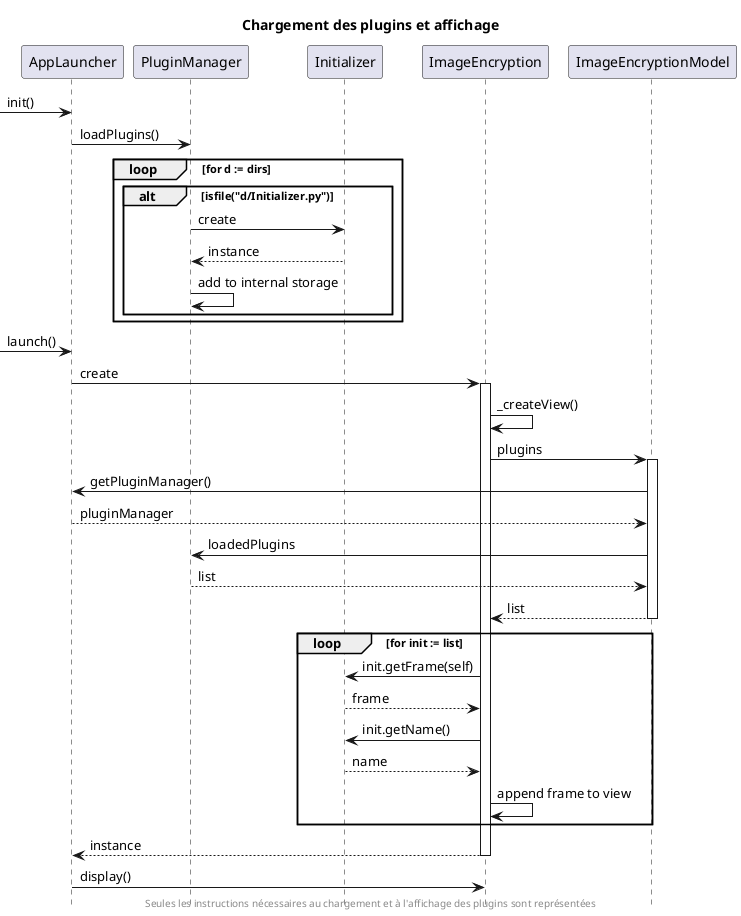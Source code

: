 @startuml

title Chargement des plugins et affichage

[-> AppLauncher : init()
AppLauncher -> PluginManager : loadPlugins()

loop for d := dirs
    alt isfile("d/Initializer.py")
        PluginManager -> Initializer : create
        Initializer --> PluginManager : instance
        PluginManager -> PluginManager : add to internal storage
    end
end

[-> AppLauncher : launch()
AppLauncher -> ImageEncryption : create

activate ImageEncryption
ImageEncryption -> ImageEncryption : _createView()
ImageEncryption -> ImageEncryptionModel : plugins
activate ImageEncryptionModel
ImageEncryptionModel -> AppLauncher : getPluginManager()
AppLauncher --> ImageEncryptionModel : pluginManager
ImageEncryptionModel -> PluginManager : loadedPlugins
PluginManager --> ImageEncryptionModel : list
ImageEncryptionModel --> ImageEncryption : list
deactivate ImageEncryptionModel

loop for init := list
    ImageEncryption -> Initializer : init.getFrame(self)
    Initializer --> ImageEncryption : frame
    ImageEncryption -> Initializer : init.getName()
    Initializer --> ImageEncryption : name
    ImageEncryption -> ImageEncryption : append frame to view
end

ImageEncryption --> AppLauncher : instance
deactivate ImageEncryption
AppLauncher -> ImageEncryption : display()



center footer Seules les instructions nécessaires au chargement et à l'affichage des plugins sont représentées
hide footbox
@enduml